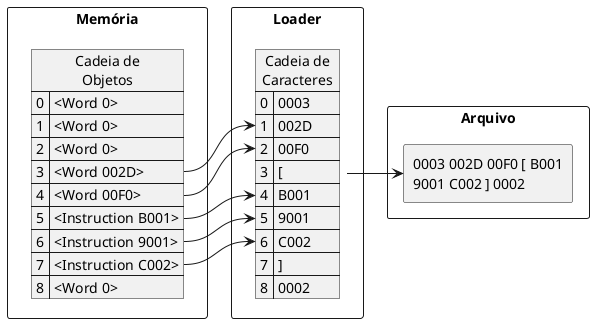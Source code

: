 @startuml dumper_sequence

package "Memória" as mem <<Rectangle>> {
  map "Cadeia de\nObjetos" as vect2 {
    0 => <Word 0>
    1 => <Word 0>
    2 => <Word 0>
    3 => <Word 002D>
    4 => <Word 00F0>
    5 => <Instruction B001>
    6 => <Instruction 9001>
    7 => <Instruction C002>
    8 => <Word 0>
  }
}

package "Loader" as loader <<Rectangle>> {
  map "Cadeia de\nCaracteres" as vect {
    0 => 0003
    1 => 002D
    2 => 00F0
    3 => [
    4 => B001
    5 => 9001
    6 => C002
    7 => ]
    8 => 0002
  }
}

package "Arquivo" as arq <<Rectangle>> {
  rectangle "0003 002D 00F0 [ B001\n9001 C002 ] 0002" as str {
  }
}


vect2::3 -> vect::1 
vect2::4 -> vect::2 
vect2::5 -> vect::4 
vect2::6 -> vect::5 
vect2::7 -> vect::6 
vect -> str 
@enduml